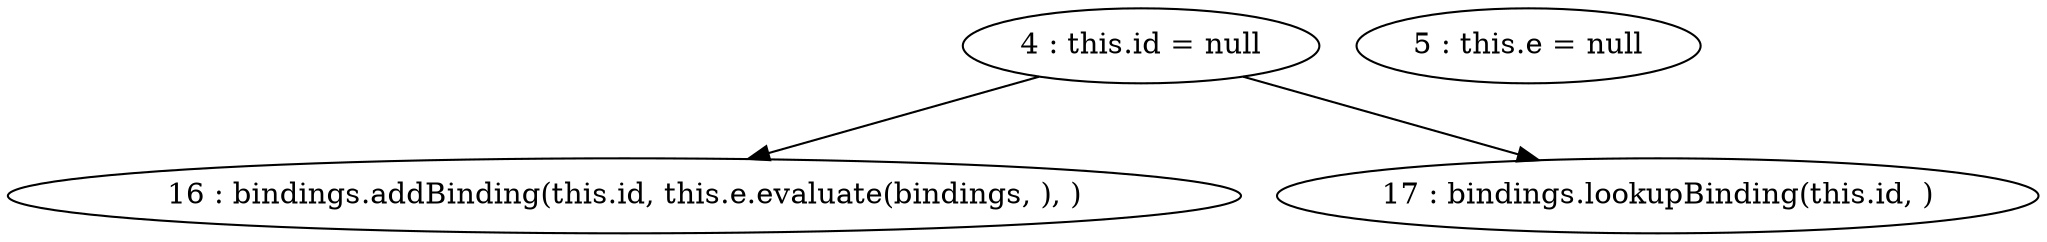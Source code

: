 digraph G {
"4 : this.id = null"
"4 : this.id = null" -> "16 : bindings.addBinding(this.id, this.e.evaluate(bindings, ), )"
"4 : this.id = null" -> "17 : bindings.lookupBinding(this.id, )"
"5 : this.e = null"
"16 : bindings.addBinding(this.id, this.e.evaluate(bindings, ), )"
"17 : bindings.lookupBinding(this.id, )"
}